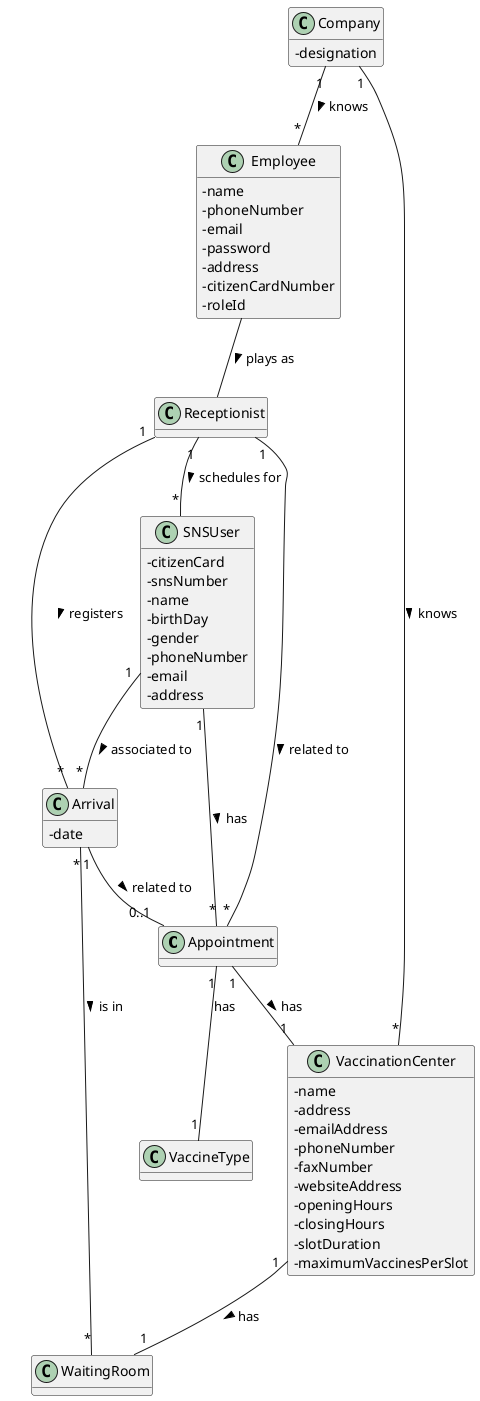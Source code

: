 @startuml US04_DM
hide methods
' left to right direction
skinparam classAttributeIconSize 0

class Appointment {}

class Arrival {
  - date
}

class Company {
  - designation
}

class Employee {
  - name
  - phoneNumber
  - email
  - password
  - address
  - citizenCardNumber
  - roleId
}

class Receptionist {}

class SNSUser {
  - citizenCard
  - snsNumber
  - name
  - birthDay
  - gender
  - phoneNumber
  - email
  - address
}

class VaccinationCenter {
  - name
  - address
  - emailAddress
  - phoneNumber
  - faxNumber
  - websiteAddress
  - openingHours
  - closingHours
  - slotDuration
  - maximumVaccinesPerSlot
}

class VaccineType {}

class WaitingRoom {}


Arrival "1" -- "0..1" Appointment : related to >
Arrival "*" -- "*" WaitingRoom : is in >
Appointment "1" -- "1" VaccinationCenter : has >
Appointment "1" -- "1" VaccineType : has 
Company "1" -- "*" Employee : knows >
Company "1" -- "*" VaccinationCenter : knows >
Employee -- Receptionist : plays as >
Receptionist "1" -- "*" Appointment : related to >
Receptionist "1" -- "*" Arrival : registers >
Receptionist "1" -- "*" SNSUser : schedules for >
SNSUser "1" -- "*" Arrival : associated to >
SNSUser "1" -- "*" Appointment : has >
VaccinationCenter "1" -- "1" WaitingRoom : has >

@enduml
